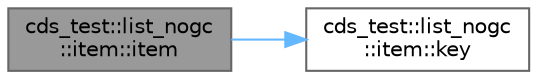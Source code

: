 digraph "cds_test::list_nogc::item::item"
{
 // LATEX_PDF_SIZE
  bgcolor="transparent";
  edge [fontname=Helvetica,fontsize=10,labelfontname=Helvetica,labelfontsize=10];
  node [fontname=Helvetica,fontsize=10,shape=box,height=0.2,width=0.4];
  rankdir="LR";
  Node1 [id="Node000001",label="cds_test::list_nogc\l::item::item",height=0.2,width=0.4,color="gray40", fillcolor="grey60", style="filled", fontcolor="black",tooltip=" "];
  Node1 -> Node2 [id="edge1_Node000001_Node000002",color="steelblue1",style="solid",tooltip=" "];
  Node2 [id="Node000002",label="cds_test::list_nogc\l::item::key",height=0.2,width=0.4,color="grey40", fillcolor="white", style="filled",URL="$structcds__test_1_1list__nogc_1_1item.html#a9a8627f9a4df0bc95eefb931a3926f1d",tooltip=" "];
}
